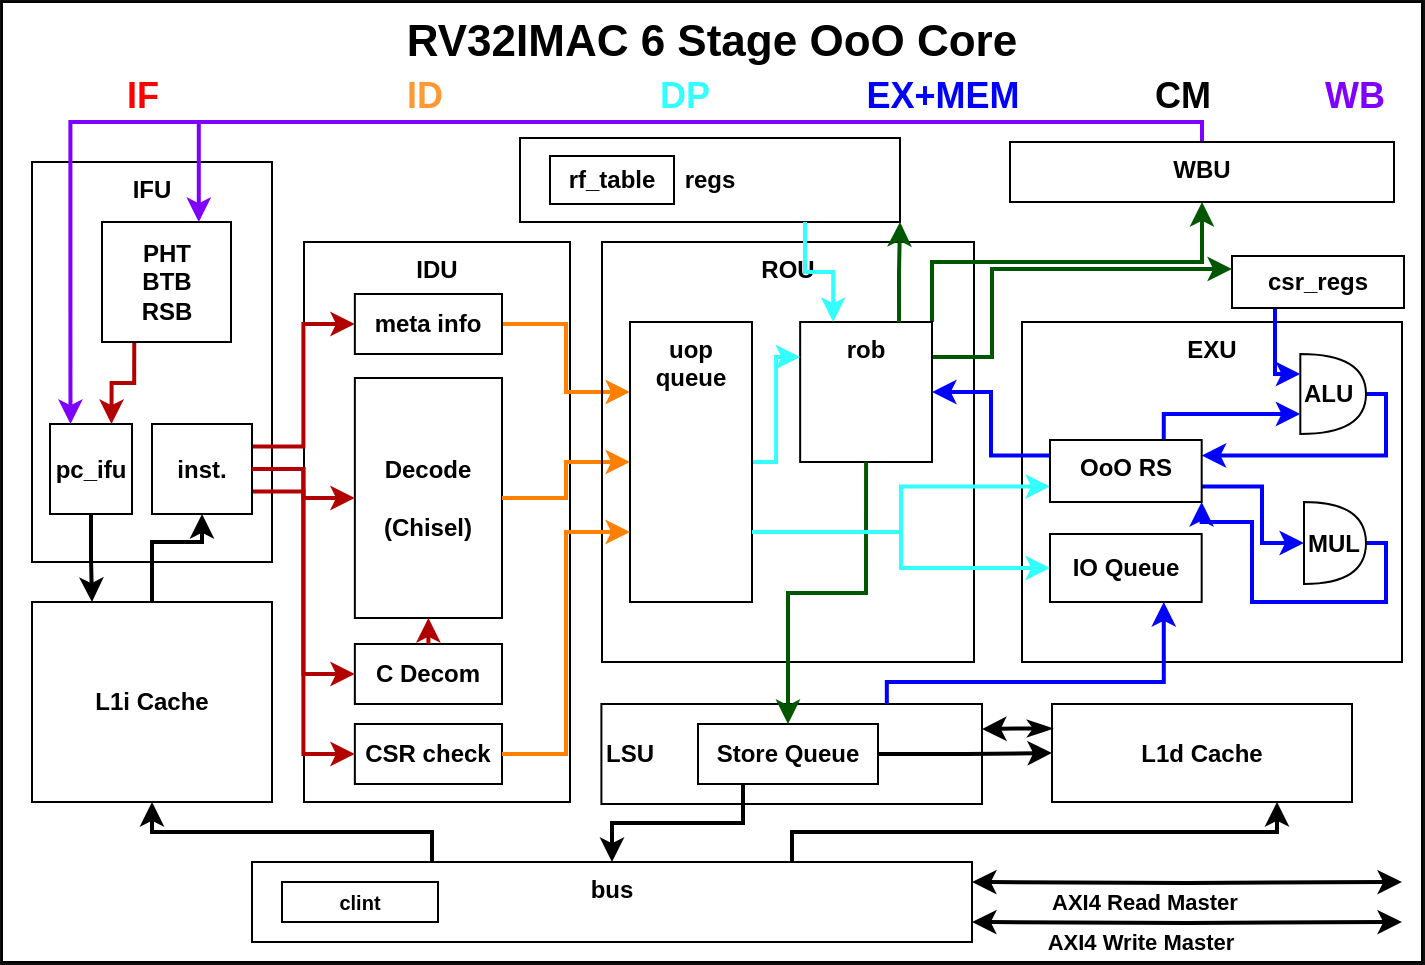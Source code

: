 <mxfile>
    <diagram id="pzhY72-QxHs_vD8qO586" name="Page-1">
        <mxGraphModel dx="546" dy="768" grid="1" gridSize="10" guides="1" tooltips="1" connect="1" arrows="1" fold="1" page="1" pageScale="1" pageWidth="1100" pageHeight="850" background="#0F0F0F" math="0" shadow="0">
            <root>
                <mxCell id="0"/>
                <mxCell id="1" parent="0"/>
                <mxCell id="343" value="" style="rounded=0;whiteSpace=wrap;html=1;fillColor=default;" parent="1" vertex="1">
                    <mxGeometry x="195" y="185" width="710" height="480" as="geometry"/>
                </mxCell>
                <mxCell id="236" value="&lt;font style=&quot;font-size: 22px;&quot;&gt;&lt;font style=&quot;&quot;&gt;RV32IMAC 6 Stage OoO&amp;nbsp;&lt;/font&gt;Core&lt;/font&gt;" style="whiteSpace=wrap;html=1;rounded=0;glass=0;dashed=1;sketch=0;fontSize=18;verticalAlign=top;fontStyle=1;fillColor=none;strokeColor=default;" parent="1" vertex="1">
                    <mxGeometry x="195" y="185" width="710" height="480" as="geometry"/>
                </mxCell>
                <mxCell id="240" value="&lt;span style=&quot;&quot;&gt;&lt;font style=&quot;color: light-dark(rgb(0, 0, 0), rgb(255, 255, 255));&quot;&gt;EXU&lt;/font&gt;&lt;/span&gt;" style="rounded=0;whiteSpace=wrap;html=1;gradientColor=none;arcSize=7;verticalAlign=top;fontStyle=1;fillColor=none;" parent="1" vertex="1">
                    <mxGeometry x="705" y="345" width="190" height="170" as="geometry"/>
                </mxCell>
                <mxCell id="241" value="IDU" style="rounded=0;whiteSpace=wrap;html=1;gradientColor=none;verticalAlign=top;fontStyle=1;fillColor=none;" parent="1" vertex="1">
                    <mxGeometry x="346" y="305" width="133" height="280" as="geometry"/>
                </mxCell>
                <mxCell id="242" style="edgeStyle=orthogonalEdgeStyle;rounded=0;jumpSize=0;html=1;exitX=1;exitY=0.5;exitDx=0;exitDy=0;fontStyle=1;strokeWidth=2;fillColor=#fa6800;strokeColor=#FF8000;entryX=0;entryY=0.25;entryDx=0;entryDy=0;" parent="1" source="267" target="348" edge="1">
                    <mxGeometry relative="1" as="geometry">
                        <Array as="points"/>
                    </mxGeometry>
                </mxCell>
                <mxCell id="246" value="Decode&lt;br&gt;&lt;br&gt;(Chisel)" style="rounded=0;whiteSpace=wrap;html=1;gradientColor=none;strokeColor=default;fontStyle=1;fillColor=none;" parent="1" vertex="1">
                    <mxGeometry x="371.43" y="373" width="73.57" height="120" as="geometry"/>
                </mxCell>
                <mxCell id="247" value="&lt;span&gt;&lt;font style=&quot;color: light-dark(rgb(0, 0, 0), rgb(255, 255, 255));&quot;&gt;IFU&lt;/font&gt;&lt;/span&gt;" style="rounded=0;whiteSpace=wrap;html=1;gradientColor=none;verticalAlign=top;fontStyle=1;fillColor=none;" parent="1" vertex="1">
                    <mxGeometry x="210" y="265" width="120" height="200" as="geometry"/>
                </mxCell>
                <mxCell id="248" style="edgeStyle=orthogonalEdgeStyle;rounded=0;jumpSize=0;html=1;exitX=1;exitY=0.25;exitDx=0;exitDy=0;entryX=0;entryY=0.5;entryDx=0;entryDy=0;fontStyle=1;fillColor=#e51400;strokeColor=#B20000;strokeWidth=2;" parent="1" source="437" target="267" edge="1">
                    <mxGeometry relative="1" as="geometry"/>
                </mxCell>
                <mxCell id="249" value="pc_ifu" style="rounded=0;whiteSpace=wrap;html=1;gradientColor=none;strokeColor=light-dark(#000000,#FFFFFF);fontStyle=1;fillColor=none;" parent="1" vertex="1">
                    <mxGeometry x="219" y="396" width="41" height="45" as="geometry"/>
                </mxCell>
                <mxCell id="250" style="edgeStyle=orthogonalEdgeStyle;html=1;exitX=1;exitY=0.5;exitDx=0;exitDy=0;rounded=0;fontStyle=1;fillColor=#e51400;strokeColor=#B20000;strokeWidth=2;" parent="1" source="437" target="246" edge="1">
                    <mxGeometry relative="1" as="geometry">
                        <mxPoint x="420" y="225" as="targetPoint"/>
                    </mxGeometry>
                </mxCell>
                <mxCell id="358" style="edgeStyle=orthogonalEdgeStyle;rounded=0;html=1;exitX=1;exitY=0.5;exitDx=0;exitDy=0;exitPerimeter=0;entryX=1;entryY=0.25;entryDx=0;entryDy=0;strokeWidth=2;fillColor=#0050ef;strokeColor=#0000FF;" parent="1" source="256" target="351" edge="1">
                    <mxGeometry relative="1" as="geometry"/>
                </mxCell>
                <mxCell id="256" value="ALU" style="shape=or;whiteSpace=wrap;html=1;rounded=0;strokeColor=default;gradientColor=none;align=left;fontStyle=1;fillColor=none;" parent="1" vertex="1">
                    <mxGeometry x="844.16" y="361" width="32.84" height="40" as="geometry"/>
                </mxCell>
                <mxCell id="359" style="edgeStyle=orthogonalEdgeStyle;rounded=0;html=1;exitX=1;exitY=0.5;exitDx=0;exitDy=0;exitPerimeter=0;entryX=1;entryY=1;entryDx=0;entryDy=0;strokeWidth=2;fillColor=#0050ef;strokeColor=#0000FF;" parent="1" source="257" target="351" edge="1">
                    <mxGeometry relative="1" as="geometry">
                        <Array as="points">
                            <mxPoint x="887" y="455"/>
                            <mxPoint x="887" y="485"/>
                            <mxPoint x="820" y="485"/>
                            <mxPoint x="820" y="445"/>
                            <mxPoint x="795" y="445"/>
                        </Array>
                    </mxGeometry>
                </mxCell>
                <mxCell id="257" value="&lt;div style=&quot;&quot;&gt;MUL&lt;/div&gt;" style="shape=or;whiteSpace=wrap;html=1;rounded=0;strokeColor=default;gradientColor=none;align=left;fontStyle=1;fillColor=none;" parent="1" vertex="1">
                    <mxGeometry x="846" y="435" width="31" height="41" as="geometry"/>
                </mxCell>
                <mxCell id="263" style="edgeStyle=orthogonalEdgeStyle;rounded=0;jumpStyle=none;html=1;exitX=1;exitY=0.5;exitDx=0;exitDy=0;fontStyle=1;entryX=0;entryY=0.5;entryDx=0;entryDy=0;fillColor=#fa6800;strokeColor=#FF8000;strokeWidth=2;" parent="1" source="246" target="348" edge="1">
                    <mxGeometry relative="1" as="geometry">
                        <mxPoint x="398.829" y="512.32" as="sourcePoint"/>
                        <mxPoint x="443" y="450" as="targetPoint"/>
                    </mxGeometry>
                </mxCell>
                <mxCell id="267" value="&lt;div style=&quot;text-align: left;&quot;&gt;meta info&lt;/div&gt;" style="rounded=0;whiteSpace=wrap;html=1;gradientColor=none;strokeColor=light-dark(#000000,#FFFFFF);fontStyle=1;fillColor=none;" parent="1" vertex="1">
                    <mxGeometry x="371.43" y="331" width="73.57" height="30" as="geometry"/>
                </mxCell>
                <mxCell id="282" style="edgeStyle=orthogonalEdgeStyle;html=1;entryX=1;entryY=0.25;entryDx=0;entryDy=0;startArrow=classic;startFill=1;endArrow=classic;endFill=1;rounded=0;fontStyle=1;strokeWidth=2;strokeColor=default;" parent="1" target="286" edge="1">
                    <mxGeometry relative="1" as="geometry">
                        <mxPoint x="895" y="625" as="sourcePoint"/>
                    </mxGeometry>
                </mxCell>
                <mxCell id="283" value="AXI4 Read Master" style="edgeLabel;html=1;align=center;verticalAlign=middle;resizable=0;points=[];fontStyle=1;labelBackgroundColor=none;" parent="282" vertex="1" connectable="0">
                    <mxGeometry x="0.165" y="-2" relative="1" as="geometry">
                        <mxPoint x="-4" y="12" as="offset"/>
                    </mxGeometry>
                </mxCell>
                <mxCell id="286" value="bus" style="whiteSpace=wrap;html=1;verticalAlign=top;fontStyle=1;fillColor=none;" parent="1" vertex="1">
                    <mxGeometry x="320" y="615" width="360" height="40" as="geometry"/>
                </mxCell>
                <mxCell id="288" value="clint" style="whiteSpace=wrap;html=1;fontStyle=1;fontSize=10;fillColor=none;" parent="1" vertex="1">
                    <mxGeometry x="335" y="625" width="78" height="20" as="geometry"/>
                </mxCell>
                <mxCell id="289" style="edgeStyle=orthogonalEdgeStyle;html=1;exitX=0;exitY=0.25;exitDx=0;exitDy=0;entryX=1;entryY=0.25;entryDx=0;entryDy=0;startArrow=classicThin;startFill=1;endArrow=classic;endFill=1;rounded=0;fontStyle=1;strokeWidth=2;" parent="1" source="300" target="291" edge="1">
                    <mxGeometry relative="1" as="geometry"/>
                </mxCell>
                <mxCell id="291" value="LSU" style="whiteSpace=wrap;html=1;fontStyle=1;fillColor=none;align=left;" parent="1" vertex="1">
                    <mxGeometry x="494.7" y="536" width="190.3" height="50" as="geometry"/>
                </mxCell>
                <mxCell id="295" value="&lt;font&gt;WB&lt;/font&gt;" style="text;html=1;align=center;verticalAlign=middle;resizable=0;points=[];autosize=1;fontSize=18;fontStyle=1;fontColor=#7F00FF;" parent="1" vertex="1">
                    <mxGeometry x="846" y="212" width="50" height="40" as="geometry"/>
                </mxCell>
                <mxCell id="300" value="L1d Cache" style="whiteSpace=wrap;html=1;fontStyle=1;fillColor=none;" parent="1" vertex="1">
                    <mxGeometry x="720" y="536" width="150" height="49" as="geometry"/>
                </mxCell>
                <mxCell id="303" value="regs" style="rounded=0;whiteSpace=wrap;html=1;strokeColor=default;gradientColor=none;fontStyle=1;fillColor=none;align=center;" parent="1" vertex="1">
                    <mxGeometry x="454" y="253" width="190" height="42" as="geometry"/>
                </mxCell>
                <mxCell id="304" style="edgeStyle=orthogonalEdgeStyle;rounded=0;html=1;exitX=0.5;exitY=0;exitDx=0;exitDy=0;entryX=0.25;entryY=0;entryDx=0;entryDy=0;strokeColor=#7F00FF;fontStyle=1;fillColor=#008a00;strokeWidth=2;" parent="1" source="305" target="249" edge="1">
                    <mxGeometry relative="1" as="geometry">
                        <mxPoint x="240.5" y="267" as="targetPoint"/>
                    </mxGeometry>
                </mxCell>
                <mxCell id="324" style="edgeStyle=orthogonalEdgeStyle;rounded=0;html=1;entryX=0.75;entryY=0;entryDx=0;entryDy=0;startArrow=none;startFill=0;fillColor=#008a00;strokeColor=#7F00FF;strokeWidth=2;exitX=0.5;exitY=0;exitDx=0;exitDy=0;" parent="1" source="305" target="313" edge="1">
                    <mxGeometry relative="1" as="geometry"/>
                </mxCell>
                <mxCell id="305" value="&lt;span style=&quot;&quot;&gt;WBU&lt;/span&gt;" style="rounded=0;whiteSpace=wrap;html=1;gradientColor=none;arcSize=7;verticalAlign=top;fontStyle=1;fillColor=none;" parent="1" vertex="1">
                    <mxGeometry x="699" y="255" width="192" height="30" as="geometry"/>
                </mxCell>
                <mxCell id="344" style="edgeStyle=orthogonalEdgeStyle;html=1;exitX=0.25;exitY=1;exitDx=0;exitDy=0;entryX=0;entryY=0.25;entryDx=0;entryDy=0;entryPerimeter=0;rounded=0;strokeWidth=2;fillColor=#0050ef;strokeColor=#0000FF;" parent="1" source="307" target="256" edge="1">
                    <mxGeometry relative="1" as="geometry"/>
                </mxCell>
                <mxCell id="307" value="csr_regs" style="rounded=0;whiteSpace=wrap;html=1;strokeColor=default;gradientColor=none;fontStyle=1;fillColor=none;" parent="1" vertex="1">
                    <mxGeometry x="810" y="312" width="86" height="26" as="geometry"/>
                </mxCell>
                <mxCell id="311" style="edgeStyle=orthogonalEdgeStyle;rounded=0;html=1;exitX=0.75;exitY=0;exitDx=0;exitDy=0;entryX=0.75;entryY=1;entryDx=0;entryDy=0;strokeColor=default;fontStyle=1;strokeWidth=2;" parent="1" source="286" target="300" edge="1">
                    <mxGeometry relative="1" as="geometry"/>
                </mxCell>
                <mxCell id="312" value="rf_table" style="rounded=0;whiteSpace=wrap;html=1;strokeColor=default;gradientColor=none;fontStyle=1;fillColor=none;" parent="1" vertex="1">
                    <mxGeometry x="469" y="262" width="62" height="24" as="geometry"/>
                </mxCell>
                <mxCell id="315" style="edgeStyle=orthogonalEdgeStyle;html=1;exitX=0.25;exitY=1;exitDx=0;exitDy=0;rounded=0;fillColor=#e51400;strokeColor=#B20000;entryX=0.75;entryY=0;entryDx=0;entryDy=0;strokeWidth=2;" parent="1" source="313" target="249" edge="1">
                    <mxGeometry relative="1" as="geometry">
                        <mxPoint x="241" y="410" as="targetPoint"/>
                    </mxGeometry>
                </mxCell>
                <mxCell id="313" value="&lt;span style=&quot;background-color: light-dark(#ffffff, var(--ge-dark-color, #121212));&quot;&gt;&lt;font style=&quot;color: light-dark(rgb(0, 0, 0), rgb(255, 255, 255));&quot;&gt;PHT&lt;/font&gt;&lt;/span&gt;&lt;div&gt;&lt;font style=&quot;color: light-dark(rgb(0, 0, 0), rgb(255, 255, 255));&quot;&gt;BTB&lt;/font&gt;&lt;/div&gt;&lt;div&gt;&lt;font style=&quot;color: light-dark(rgb(0, 0, 0), rgb(255, 255, 255));&quot;&gt;RSB&lt;/font&gt;&lt;/div&gt;" style="rounded=0;whiteSpace=wrap;html=1;fontStyle=1;fillColor=none;strokeColor=#000000;" parent="1" vertex="1">
                    <mxGeometry x="245" y="295" width="64.5" height="60" as="geometry"/>
                </mxCell>
                <mxCell id="252" style="edgeStyle=orthogonalEdgeStyle;rounded=0;jumpStyle=none;html=1;exitX=0.25;exitY=0;exitDx=0;exitDy=0;entryX=0.5;entryY=1;entryDx=0;entryDy=0;fontStyle=1;strokeWidth=2;" parent="1" source="286" target="340" edge="1">
                    <mxGeometry relative="1" as="geometry"/>
                </mxCell>
                <mxCell id="338" style="edgeStyle=orthogonalEdgeStyle;html=1;startArrow=classic;startFill=1;endArrow=classic;endFill=1;rounded=0;fontStyle=1;strokeWidth=2;entryX=1;entryY=0.75;entryDx=0;entryDy=0;" parent="1" target="286" edge="1">
                    <mxGeometry relative="1" as="geometry">
                        <mxPoint x="895" y="645" as="sourcePoint"/>
                        <mxPoint x="680" y="660" as="targetPoint"/>
                    </mxGeometry>
                </mxCell>
                <mxCell id="339" value="AXI4 Write Master" style="edgeLabel;html=1;align=center;verticalAlign=middle;resizable=0;points=[];fontStyle=1;labelBackgroundColor=none;" parent="338" vertex="1" connectable="0">
                    <mxGeometry x="0.165" y="-2" relative="1" as="geometry">
                        <mxPoint x="-6" y="12" as="offset"/>
                    </mxGeometry>
                </mxCell>
                <mxCell id="342" style="edgeStyle=orthogonalEdgeStyle;html=1;exitX=0.5;exitY=1;exitDx=0;exitDy=0;entryX=0.25;entryY=0;entryDx=0;entryDy=0;rounded=0;strokeWidth=2;" parent="1" source="249" target="340" edge="1">
                    <mxGeometry relative="1" as="geometry"/>
                </mxCell>
                <mxCell id="340" value="L1i Cache" style="rounded=0;whiteSpace=wrap;html=1;gradientColor=none;strokeColor=default;fontStyle=1;fillColor=none;" parent="1" vertex="1">
                    <mxGeometry x="210" y="485" width="120" height="100" as="geometry"/>
                </mxCell>
                <mxCell id="346" value="&lt;span style=&quot;&quot;&gt;&lt;font style=&quot;color: light-dark(rgb(0, 0, 0), rgb(255, 255, 255));&quot;&gt;ROU&lt;/font&gt;&lt;/span&gt;" style="rounded=0;whiteSpace=wrap;html=1;gradientColor=none;arcSize=7;verticalAlign=top;fontStyle=1;fillColor=none;" parent="1" vertex="1">
                    <mxGeometry x="495" y="305" width="186" height="210" as="geometry"/>
                </mxCell>
                <mxCell id="370" style="edgeStyle=orthogonalEdgeStyle;rounded=0;html=1;exitX=1;exitY=0;exitDx=0;exitDy=0;entryX=0.5;entryY=1;entryDx=0;entryDy=0;strokeColor=light-dark(#005700,#00FF00);strokeWidth=2;fontColor=#00FF00;fillColor=#008a00;" parent="1" source="347" target="305" edge="1">
                    <mxGeometry relative="1" as="geometry">
                        <Array as="points">
                            <mxPoint x="660" y="315"/>
                            <mxPoint x="795" y="315"/>
                        </Array>
                    </mxGeometry>
                </mxCell>
                <mxCell id="430" style="edgeStyle=orthogonalEdgeStyle;html=1;exitX=1;exitY=0.25;exitDx=0;exitDy=0;entryX=0;entryY=0.25;entryDx=0;entryDy=0;strokeColor=light-dark(#005700,#00FF00);fontColor=#00FF00;rounded=0;strokeWidth=2;fillColor=#008a00;" parent="1" source="347" target="307" edge="1">
                    <mxGeometry relative="1" as="geometry">
                        <Array as="points">
                            <mxPoint x="690" y="363"/>
                            <mxPoint x="690" y="319"/>
                        </Array>
                    </mxGeometry>
                </mxCell>
                <mxCell id="347" value="rob" style="whiteSpace=wrap;html=1;verticalAlign=top;fontStyle=1" parent="1" vertex="1">
                    <mxGeometry x="594.08" y="345" width="65.92" height="70" as="geometry"/>
                </mxCell>
                <mxCell id="349" style="edgeStyle=orthogonalEdgeStyle;rounded=0;html=1;exitX=1;exitY=0.5;exitDx=0;exitDy=0;entryX=0;entryY=0.25;entryDx=0;entryDy=0;strokeWidth=2;fillColor=#60a917;strokeColor=#33FFFF;" parent="1" source="348" target="347" edge="1">
                    <mxGeometry relative="1" as="geometry"/>
                </mxCell>
                <mxCell id="350" style="edgeStyle=orthogonalEdgeStyle;rounded=0;html=1;entryX=0;entryY=0.75;entryDx=0;entryDy=0;strokeWidth=2;fillColor=#60a917;strokeColor=#33FFFF;exitX=1;exitY=0.75;exitDx=0;exitDy=0;" parent="1" source="348" target="351" edge="1">
                    <mxGeometry relative="1" as="geometry"/>
                </mxCell>
                <mxCell id="348" value="uop&lt;br&gt;queue" style="whiteSpace=wrap;html=1;verticalAlign=top;fontStyle=1" parent="1" vertex="1">
                    <mxGeometry x="509" y="345" width="61" height="140" as="geometry"/>
                </mxCell>
                <mxCell id="354" style="edgeStyle=orthogonalEdgeStyle;rounded=0;html=1;exitX=0;exitY=0.25;exitDx=0;exitDy=0;fontStyle=0;strokeWidth=2;fillColor=#60a917;strokeColor=#0000FF;" parent="1" source="351" target="347" edge="1">
                    <mxGeometry relative="1" as="geometry"/>
                </mxCell>
                <mxCell id="356" style="edgeStyle=orthogonalEdgeStyle;rounded=0;html=1;exitX=0.75;exitY=0;exitDx=0;exitDy=0;entryX=0;entryY=0.75;entryDx=0;entryDy=0;entryPerimeter=0;strokeWidth=2;fillColor=#0050ef;strokeColor=#0000FF;" parent="1" source="351" target="256" edge="1">
                    <mxGeometry relative="1" as="geometry"/>
                </mxCell>
                <mxCell id="357" style="edgeStyle=orthogonalEdgeStyle;rounded=0;html=1;exitX=1;exitY=0.75;exitDx=0;exitDy=0;entryX=0;entryY=0.5;entryDx=0;entryDy=0;entryPerimeter=0;strokeWidth=2;fillColor=#0050ef;strokeColor=#0000FF;" parent="1" source="351" target="257" edge="1">
                    <mxGeometry relative="1" as="geometry">
                        <Array as="points">
                            <mxPoint x="825" y="427"/>
                            <mxPoint x="825" y="455"/>
                        </Array>
                    </mxGeometry>
                </mxCell>
                <mxCell id="351" value="OoO&amp;nbsp;&lt;span style=&quot;background-color: transparent;&quot;&gt;RS&lt;/span&gt;" style="whiteSpace=wrap;html=1;verticalAlign=top;fontStyle=1" parent="1" vertex="1">
                    <mxGeometry x="719" y="404" width="75.84" height="31" as="geometry"/>
                </mxCell>
                <mxCell id="294" value="EX+MEM" style="text;html=1;align=center;verticalAlign=middle;resizable=0;points=[];autosize=1;strokeColor=none;fillColor=none;fontSize=18;fontStyle=1;fontColor=#0000FF;" parent="1" vertex="1">
                    <mxGeometry x="615" y="212" width="100" height="40" as="geometry"/>
                </mxCell>
                <mxCell id="292" value="IF" style="text;html=1;align=center;verticalAlign=middle;resizable=0;points=[];autosize=1;strokeColor=none;fillColor=none;fontSize=18;fontStyle=1;fontColor=#FF0000;" parent="1" vertex="1">
                    <mxGeometry x="245" y="212" width="40" height="40" as="geometry"/>
                </mxCell>
                <mxCell id="293" value="ID" style="text;html=1;align=center;verticalAlign=middle;resizable=0;points=[];autosize=1;strokeColor=none;fillColor=none;fontSize=18;fontStyle=1;fontColor=#FF9933;" parent="1" vertex="1">
                    <mxGeometry x="386" y="212" width="40" height="40" as="geometry"/>
                </mxCell>
                <mxCell id="427" value="&lt;font color=&quot;#33ffff&quot;&gt;DP&lt;/font&gt;" style="text;html=1;align=center;verticalAlign=middle;resizable=0;points=[];autosize=1;fillColor=none;fontSize=18;fontStyle=1;fontColor=#00FF00;" parent="1" vertex="1">
                    <mxGeometry x="511" y="212" width="50" height="40" as="geometry"/>
                </mxCell>
                <mxCell id="428" value="&lt;font style=&quot;color: light-dark(rgb(0, 0, 0), rgb(0, 255, 0));&quot;&gt;CM&lt;/font&gt;" style="text;html=1;align=center;verticalAlign=middle;resizable=0;points=[];autosize=1;fontSize=18;fontStyle=1;fontColor=#00FF00;" parent="1" vertex="1">
                    <mxGeometry x="759.5" y="212" width="50" height="40" as="geometry"/>
                </mxCell>
                <mxCell id="431" value="Store Queue" style="whiteSpace=wrap;html=1;fontStyle=1;fillColor=none;" parent="1" vertex="1">
                    <mxGeometry x="543" y="546" width="90" height="30" as="geometry"/>
                </mxCell>
                <mxCell id="432" style="edgeStyle=orthogonalEdgeStyle;rounded=0;html=1;exitX=0.5;exitY=1;exitDx=0;exitDy=0;entryX=0.5;entryY=0;entryDx=0;entryDy=0;strokeColor=light-dark(#005700,#00FF00);fontStyle=1;fillColor=#008a00;strokeWidth=2;" parent="1" source="347" target="431" edge="1">
                    <mxGeometry relative="1" as="geometry">
                        <mxPoint x="811" y="216" as="sourcePoint"/>
                        <mxPoint x="282" y="219" as="targetPoint"/>
                    </mxGeometry>
                </mxCell>
                <mxCell id="433" value="&lt;div style=&quot;text-align: left;&quot;&gt;CSR check&lt;/div&gt;" style="rounded=0;whiteSpace=wrap;html=1;gradientColor=none;strokeColor=default;fontStyle=1;fillColor=none;" parent="1" vertex="1">
                    <mxGeometry x="371.43" y="546" width="73.57" height="30" as="geometry"/>
                </mxCell>
                <mxCell id="434" style="edgeStyle=orthogonalEdgeStyle;rounded=0;jumpSize=0;html=1;exitX=1;exitY=0.75;exitDx=0;exitDy=0;entryX=0;entryY=0.5;entryDx=0;entryDy=0;fontStyle=1;fillColor=#e51400;strokeColor=#B20000;strokeWidth=2;" parent="1" source="437" target="433" edge="1">
                    <mxGeometry relative="1" as="geometry">
                        <mxPoint x="275" y="442" as="sourcePoint"/>
                        <mxPoint x="381" y="530" as="targetPoint"/>
                    </mxGeometry>
                </mxCell>
                <mxCell id="436" style="edgeStyle=orthogonalEdgeStyle;rounded=0;jumpStyle=none;html=1;exitX=1;exitY=0.5;exitDx=0;exitDy=0;fontStyle=1;fillColor=#fa6800;strokeColor=#FF8000;strokeWidth=2;entryX=0;entryY=0.75;entryDx=0;entryDy=0;" parent="1" source="433" target="348" edge="1">
                    <mxGeometry relative="1" as="geometry">
                        <mxPoint x="455" y="490" as="sourcePoint"/>
                        <mxPoint x="519" y="495" as="targetPoint"/>
                    </mxGeometry>
                </mxCell>
                <mxCell id="437" value="inst." style="rounded=0;whiteSpace=wrap;html=1;gradientColor=none;strokeColor=default;fontStyle=1;fillColor=none;" parent="1" vertex="1">
                    <mxGeometry x="270" y="396" width="50" height="45" as="geometry"/>
                </mxCell>
                <mxCell id="438" style="edgeStyle=orthogonalEdgeStyle;html=1;exitX=0.5;exitY=0;exitDx=0;exitDy=0;entryX=0.5;entryY=1;entryDx=0;entryDy=0;rounded=0;strokeWidth=2;" parent="1" source="340" target="437" edge="1">
                    <mxGeometry relative="1" as="geometry">
                        <mxPoint x="267" y="505" as="sourcePoint"/>
                        <mxPoint x="252" y="465" as="targetPoint"/>
                        <Array as="points">
                            <mxPoint x="270" y="455"/>
                            <mxPoint x="295" y="455"/>
                        </Array>
                    </mxGeometry>
                </mxCell>
                <mxCell id="440" value="&lt;div style=&quot;&quot;&gt;C Decom&lt;/div&gt;" style="rounded=0;whiteSpace=wrap;html=1;gradientColor=none;strokeColor=default;fontStyle=1;fillColor=none;align=center;" parent="1" vertex="1">
                    <mxGeometry x="371.43" y="506" width="73.57" height="30" as="geometry"/>
                </mxCell>
                <mxCell id="443" style="edgeStyle=orthogonalEdgeStyle;html=1;exitX=1;exitY=0.5;exitDx=0;exitDy=0;rounded=0;fontStyle=1;fillColor=#e51400;strokeColor=#B20000;strokeWidth=2;entryX=0;entryY=0.5;entryDx=0;entryDy=0;" parent="1" source="437" target="440" edge="1">
                    <mxGeometry relative="1" as="geometry">
                        <mxPoint x="381" y="443" as="targetPoint"/>
                        <mxPoint x="330" y="429" as="sourcePoint"/>
                    </mxGeometry>
                </mxCell>
                <mxCell id="444" style="edgeStyle=orthogonalEdgeStyle;html=1;rounded=0;fontStyle=1;fillColor=#e51400;strokeColor=#B20000;strokeWidth=2;entryX=0.5;entryY=1;entryDx=0;entryDy=0;" parent="1" source="440" target="246" edge="1">
                    <mxGeometry relative="1" as="geometry">
                        <mxPoint x="381" y="531" as="targetPoint"/>
                        <mxPoint x="330" y="429" as="sourcePoint"/>
                    </mxGeometry>
                </mxCell>
                <mxCell id="446" style="edgeStyle=orthogonalEdgeStyle;html=1;entryX=0;entryY=0.5;entryDx=0;entryDy=0;strokeColor=default;fontColor=light-dark(#00FF00, #ff9fff);rounded=0;strokeWidth=2;" parent="1" source="431" target="300" edge="1">
                    <mxGeometry relative="1" as="geometry">
                        <mxPoint x="677" y="390" as="sourcePoint"/>
                        <mxPoint x="770" y="353" as="targetPoint"/>
                    </mxGeometry>
                </mxCell>
                <mxCell id="448" style="edgeStyle=orthogonalEdgeStyle;html=1;strokeColor=default;fontColor=light-dark(#00FF00, #ff9fff);rounded=0;strokeWidth=2;exitX=0.25;exitY=1;exitDx=0;exitDy=0;entryX=0.5;entryY=0;entryDx=0;entryDy=0;" parent="1" source="431" target="286" edge="1">
                    <mxGeometry relative="1" as="geometry">
                        <mxPoint x="685" y="571" as="sourcePoint"/>
                        <mxPoint x="542" y="638" as="targetPoint"/>
                    </mxGeometry>
                </mxCell>
                <mxCell id="449" style="edgeStyle=orthogonalEdgeStyle;rounded=0;html=1;exitX=0.75;exitY=0;exitDx=0;exitDy=0;entryX=1;entryY=1;entryDx=0;entryDy=0;strokeColor=light-dark(#005700,#00FF00);strokeWidth=2;fontColor=#00FF00;fillColor=#008a00;" parent="1" source="347" target="303" edge="1">
                    <mxGeometry relative="1" as="geometry">
                        <mxPoint x="677" y="390" as="sourcePoint"/>
                        <mxPoint x="810" y="266" as="targetPoint"/>
                    </mxGeometry>
                </mxCell>
                <mxCell id="450" value="IO Queue" style="whiteSpace=wrap;html=1;verticalAlign=middle;fontStyle=1;align=center;" parent="1" vertex="1">
                    <mxGeometry x="719" y="451" width="75.84" height="34" as="geometry"/>
                </mxCell>
                <mxCell id="452" style="edgeStyle=orthogonalEdgeStyle;rounded=0;html=1;exitX=1;exitY=0.75;exitDx=0;exitDy=0;entryX=0;entryY=0.5;entryDx=0;entryDy=0;strokeWidth=2;fillColor=#60a917;strokeColor=#33FFFF;" parent="1" source="348" target="450" edge="1">
                    <mxGeometry relative="1" as="geometry">
                        <mxPoint x="589" y="460" as="sourcePoint"/>
                        <mxPoint x="729" y="433" as="targetPoint"/>
                    </mxGeometry>
                </mxCell>
                <mxCell id="453" style="edgeStyle=orthogonalEdgeStyle;rounded=0;html=1;exitX=0.75;exitY=0;exitDx=0;exitDy=0;startArrow=none;startFill=0;endArrow=classic;endFill=1;fontStyle=1;entryX=0.75;entryY=1;entryDx=0;entryDy=0;fillColor=#e3c800;strokeColor=#0000FF;strokeWidth=2;" parent="1" source="291" target="450" edge="1">
                    <mxGeometry relative="1" as="geometry">
                        <Array as="points">
                            <mxPoint x="637" y="525"/>
                            <mxPoint x="776" y="525"/>
                        </Array>
                        <mxPoint x="767" y="495" as="targetPoint"/>
                        <mxPoint x="647" y="546" as="sourcePoint"/>
                    </mxGeometry>
                </mxCell>
                <mxCell id="426" style="edgeStyle=orthogonalEdgeStyle;rounded=0;html=1;exitX=0.75;exitY=1;exitDx=0;exitDy=0;entryX=0.25;entryY=0;entryDx=0;entryDy=0;strokeColor=#33FFFF;strokeWidth=2;fontColor=#9933FF;" parent="1" source="303" target="347" edge="1">
                    <mxGeometry relative="1" as="geometry"/>
                </mxCell>
            </root>
        </mxGraphModel>
    </diagram>
</mxfile>